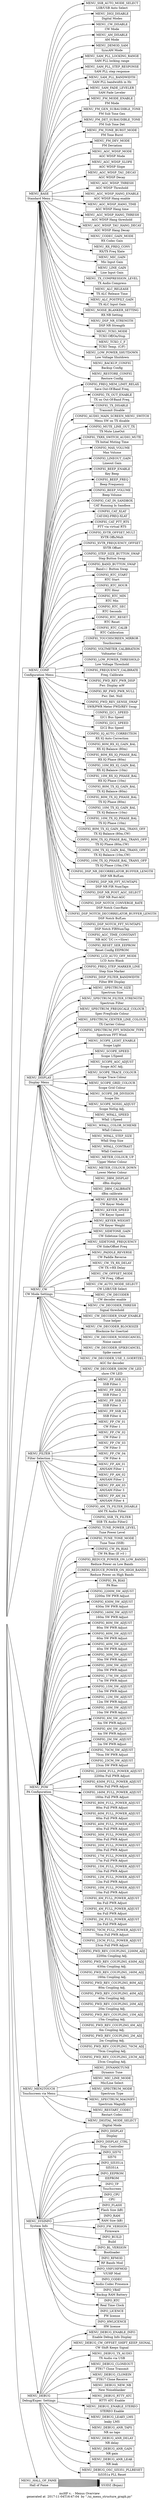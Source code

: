
#  
#  WARNING: generated data!  DO NOT EDIT MANUALLY ! ! !
#  
#  generated at  2017-11-04T16:47:04  by "./ui_menu_structure_graph.py"
#  
#  mcHF SDR TRX v.. - Menu Structure Diagram in DOT-language
#  
#  (see <http://www.graphviz.org/content/dot-language> )
#  

    digraph mcHF_menus {
       
        graph [ fontsize = 14,
                label = "\nmcHF v.. - Menus Overview\ngenerated at  2017-11-04T16:47:04  by \"./ui_menu_structure_graph.py\"",
              ];
       
        rankdir=LR
        nodesep=.05
       
        #  -  -  -  -

        "MENU_TOP" [
            shape = none
            image = "uhsdr-logo.png"
            label = ""
        ];


        "MENU_BASE" [
             label = "MENU_BASE | Standard Menu"
             shape = record
             ];
        
        "MENU_CONF" [
             label = "MENU_CONF | Configuration Menu"
             shape = record
             ];
        
        "MENU_DISPLAY" [
             label = "MENU_DISPLAY | Display Menu"
             shape = record
             ];
        
        "MENU_CW" [
             label = "MENU_CW | CW Mode Settings"
             shape = record
             ];
        
        "MENU_FILTER" [
             label = "MENU_FILTER | Filter Selection"
             shape = record
             ];
        
        "MENU_POW" [
             label = "MENU_POW | PA Configuration"
             shape = record
             ];
        
        "MENU_MEN2TOUCH" [
             label = "MENU_MEN2TOUCH | Touchscreen via Menu"
             shape = record
             ];
        
        "MENU_SYSINFO" [
             label = "MENU_SYSINFO | System Info"
             shape = record
             ];
        
        "MENU_DEBUG" [
             label = "MENU_DEBUG | Debug/Exper. Settings"
             shape = record
             ];
        
        "MENU_HALL_OF_FAME" [
             label = "MENU_HALL_OF_FAME | Hall of Fame"
             shape = record
             ];
        
        "MENU_SSB_AUTO_MODE_SELECT" [
             label = "MENU_SSB_AUTO_MODE_SELECT | LSB/USB Auto Select"
             shape = record
             ];
        
        "MENU_DIGI_DISABLE" [
             label = "MENU_DIGI_DISABLE | Digital Modes"
             shape = record
             ];
        
        "MENU_CW_DISABLE" [
             label = "MENU_CW_DISABLE | CW Mode"
             shape = record
             ];
        
        "MENU_AM_DISABLE" [
             label = "MENU_AM_DISABLE | AM Mode"
             shape = record
             ];
        
        "MENU_DEMOD_SAM" [
             label = "MENU_DEMOD_SAM | SyncAM Mode"
             shape = record
             ];
        
        "MENU_SAM_PLL_LOCKING_RANGE" [
             label = "MENU_SAM_PLL_LOCKING_RANGE | SAM PLL locking range"
             shape = record
             ];
        
        "MENU_SAM_PLL_STEP_RESPONSE" [
             label = "MENU_SAM_PLL_STEP_RESPONSE | SAM PLL step response"
             shape = record
             ];
        
        "MENU_SAM_PLL_BANDWIDTH" [
             label = "MENU_SAM_PLL_BANDWIDTH | SAM PLL bandwidth in Hz"
             shape = record
             ];
        
        "MENU_SAM_FADE_LEVELER" [
             label = "MENU_SAM_FADE_LEVELER | SAM Fade Leveler"
             shape = record
             ];
        
        "MENU_FM_MODE_ENABLE" [
             label = "MENU_FM_MODE_ENABLE | FM Mode"
             shape = record
             ];
        
        "MENU_FM_GEN_SUBAUDIBLE_TONE" [
             label = "MENU_FM_GEN_SUBAUDIBLE_TONE | FM Sub Tone Gen"
             shape = record
             ];
        
        "MENU_FM_DET_SUBAUDIBLE_TONE" [
             label = "MENU_FM_DET_SUBAUDIBLE_TONE | FM Sub Tone Det"
             shape = record
             ];
        
        "MENU_FM_TONE_BURST_MODE" [
             label = "MENU_FM_TONE_BURST_MODE | FM Tone Burst"
             shape = record
             ];
        
        "MENU_FM_DEV_MODE" [
             label = "MENU_FM_DEV_MODE | FM Deviation"
             shape = record
             ];
        
        "MENU_AGC_WDSP_MODE" [
             label = "MENU_AGC_WDSP_MODE | AGC WDSP Mode"
             shape = record
             ];
        
        "MENU_AGC_WDSP_SLOPE" [
             label = "MENU_AGC_WDSP_SLOPE | AGC WDSP Slope"
             shape = record
             ];
        
        "MENU_AGC_WDSP_TAU_DECAY" [
             label = "MENU_AGC_WDSP_TAU_DECAY | AGC WDSP Decay"
             shape = record
             ];
        
        "MENU_AGC_WDSP_THRESH" [
             label = "MENU_AGC_WDSP_THRESH | AGC WDSP Threshold"
             shape = record
             ];
        
        "MENU_AGC_WDSP_HANG_ENABLE" [
             label = "MENU_AGC_WDSP_HANG_ENABLE | AGC WDSP Hang enable"
             shape = record
             ];
        
        "MENU_AGC_WDSP_HANG_TIME" [
             label = "MENU_AGC_WDSP_HANG_TIME | AGC WDSP Hang time"
             shape = record
             ];
        
        "MENU_AGC_WDSP_HANG_THRESH" [
             label = "MENU_AGC_WDSP_HANG_THRESH | AGC WDSP Hang threshold"
             shape = record
             ];
        
        "MENU_AGC_WDSP_TAU_HANG_DECAY" [
             label = "MENU_AGC_WDSP_TAU_HANG_DECAY | AGC WDSP Hang Decay"
             shape = record
             ];
        
        "MENU_CODEC_GAIN_MODE" [
             label = "MENU_CODEC_GAIN_MODE | RX Codec Gain"
             shape = record
             ];
        
        "MENU_RX_FREQ_CONV" [
             label = "MENU_RX_FREQ_CONV | RX/TX Freq Xlate"
             shape = record
             ];
        
        "MENU_MIC_GAIN" [
             label = "MENU_MIC_GAIN | Mic Input Gain"
             shape = record
             ];
        
        "MENU_LINE_GAIN" [
             label = "MENU_LINE_GAIN | Line Input Gain"
             shape = record
             ];
        
        "MENU_TX_COMPRESSION_LEVEL" [
             label = "MENU_TX_COMPRESSION_LEVEL | TX Audio Compress"
             shape = record
             ];
        
        "MENU_ALC_RELEASE" [
             label = "MENU_ALC_RELEASE | TX ALC Release Time"
             shape = record
             ];
        
        "MENU_ALC_POSTFILT_GAIN" [
             label = "MENU_ALC_POSTFILT_GAIN | TX ALC Input Gain"
             shape = record
             ];
        
        "MENU_NOISE_BLANKER_SETTING" [
             label = "MENU_NOISE_BLANKER_SETTING | RX NB Setting"
             shape = record
             ];
        
        "MENU_DSP_NR_STRENGTH" [
             label = "MENU_DSP_NR_STRENGTH | DSP NR Strength"
             shape = record
             ];
        
        "MENU_TCXO_MODE" [
             label = "MENU_TCXO_MODE | TCXO Off/On/Stop"
             shape = record
             ];
        
        "MENU_TCXO_C_F" [
             label = "MENU_TCXO_C_F | TCXO Temp. (C/F)"
             shape = record
             ];
        
        "MENU_LOW_POWER_SHUTDOWN" [
             label = "MENU_LOW_POWER_SHUTDOWN | Low Voltage Shutdown"
             shape = record
             ];
        
        "MENU_BACKUP_CONFIG" [
             label = "MENU_BACKUP_CONFIG | Backup Config"
             shape = record
             ];
        
        "MENU_RESTORE_CONFIG" [
             label = "MENU_RESTORE_CONFIG | Restore Config"
             shape = record
             ];
        
        "CONFIG_FREQ_MEM_LIMIT_RELAX" [
             label = "CONFIG_FREQ_MEM_LIMIT_RELAX | Save Out-Of-Band Freq."
             shape = record
             ];
        
        "CONFIG_TX_OUT_ENABLE" [
             label = "CONFIG_TX_OUT_ENABLE | TX on Out-Of-Band Freq."
             shape = record
             ];
        
        "CONFIG_TX_DISABLE" [
             label = "CONFIG_TX_DISABLE | Transmit Disable"
             shape = record
             ];
        
        "CONFIG_AUDIO_MAIN_SCREEN_MENU_SWITCH" [
             label = "CONFIG_AUDIO_MAIN_SCREEN_MENU_SWITCH | Menu SW on TX disable"
             shape = record
             ];
        
        "CONFIG_MUTE_LINE_OUT_TX" [
             label = "CONFIG_MUTE_LINE_OUT_TX | TX Mute LineOut"
             shape = record
             ];
        
        "CONFIG_TXRX_SWITCH_AUDIO_MUTE" [
             label = "CONFIG_TXRX_SWITCH_AUDIO_MUTE | TX Initial Muting Time"
             shape = record
             ];
        
        "CONFIG_MAX_VOLUME" [
             label = "CONFIG_MAX_VOLUME | Max Volume"
             shape = record
             ];
        
        "CONFIG_LINEOUT_GAIN" [
             label = "CONFIG_LINEOUT_GAIN | Lineout Gain"
             shape = record
             ];
        
        "CONFIG_BEEP_ENABLE" [
             label = "CONFIG_BEEP_ENABLE | Key Beep"
             shape = record
             ];
        
        "CONFIG_BEEP_FREQ" [
             label = "CONFIG_BEEP_FREQ | Beep Frequency"
             shape = record
             ];
        
        "CONFIG_BEEP_VOLUME" [
             label = "CONFIG_BEEP_VOLUME | Beep Volume"
             shape = record
             ];
        
        "CONFIG_CAT_IN_SANDBOX" [
             label = "CONFIG_CAT_IN_SANDBOX | CAT Running In Sandbox"
             shape = record
             ];
        
        "CONFIG_CAT_XLAT" [
             label = "CONFIG_CAT_XLAT | CAT-DIQ-FREQ-XLAT"
             shape = record
             ];
        
        "CONFIG_CAT_PTT_RTS" [
             label = "CONFIG_CAT_PTT_RTS | PTT via virtual RTS"
             shape = record
             ];
        
        "CONFIG_XVTR_OFFSET_MULT" [
             label = "CONFIG_XVTR_OFFSET_MULT | XVTR Offs/Mult"
             shape = record
             ];
        
        "CONFIG_XVTR_FREQUENCY_OFFSET" [
             label = "CONFIG_XVTR_FREQUENCY_OFFSET | XVTR Offset"
             shape = record
             ];
        
        "CONFIG_STEP_SIZE_BUTTON_SWAP" [
             label = "CONFIG_STEP_SIZE_BUTTON_SWAP | Step Button Swap"
             shape = record
             ];
        
        "CONFIG_BAND_BUTTON_SWAP" [
             label = "CONFIG_BAND_BUTTON_SWAP | Band+/- Button Swap"
             shape = record
             ];
        
        "CONFIG_RTC_START" [
             label = "CONFIG_RTC_START | RTC Start"
             shape = record
             ];
        
        "CONFIG_RTC_HOUR" [
             label = "CONFIG_RTC_HOUR | RTC Hour"
             shape = record
             ];
        
        "CONFIG_RTC_MIN" [
             label = "CONFIG_RTC_MIN | RTC Min"
             shape = record
             ];
        
        "CONFIG_RTC_SEC" [
             label = "CONFIG_RTC_SEC | RTC Seconds"
             shape = record
             ];
        
        "CONFIG_RTC_RESET" [
             label = "CONFIG_RTC_RESET | RTC Reset"
             shape = record
             ];
        
        "CONFIG_RTC_CALIB" [
             label = "CONFIG_RTC_CALIB | RTC Calibration"
             shape = record
             ];
        
        "CONFIG_TOUCHSCREEN_MIRROR" [
             label = "CONFIG_TOUCHSCREEN_MIRROR | Touchscreen"
             shape = record
             ];
        
        "CONFIG_VOLTMETER_CALIBRATION" [
             label = "CONFIG_VOLTMETER_CALIBRATION | Voltmeter Cal."
             shape = record
             ];
        
        "CONFIG_LOW_POWER_THRESHOLD" [
             label = "CONFIG_LOW_POWER_THRESHOLD | Low Voltage Threshold"
             shape = record
             ];
        
        "CONFIG_FREQUENCY_CALIBRATE" [
             label = "CONFIG_FREQUENCY_CALIBRATE | Freq. Calibrate"
             shape = record
             ];
        
        "CONFIG_FWD_REV_PWR_DISP" [
             label = "CONFIG_FWD_REV_PWR_DISP | Pwr. Display mW"
             shape = record
             ];
        
        "CONFIG_RF_FWD_PWR_NULL" [
             label = "CONFIG_RF_FWD_PWR_NULL | Pwr. Det. Null"
             shape = record
             ];
        
        "CONFIG_FWD_REV_SENSE_SWAP" [
             label = "CONFIG_FWD_REV_SENSE_SWAP | SWR/PWR Meter FWD/REV Swap"
             shape = record
             ];
        
        "CONFIG_I2C1_SPEED" [
             label = "CONFIG_I2C1_SPEED | I2C1 Bus Speed"
             shape = record
             ];
        
        "CONFIG_I2C2_SPEED" [
             label = "CONFIG_I2C2_SPEED | I2C2 Bus Speed"
             shape = record
             ];
        
        "CONFIG_IQ_AUTO_CORRECTION" [
             label = "CONFIG_IQ_AUTO_CORRECTION | RX IQ Auto Correction"
             shape = record
             ];
        
        "CONFIG_80M_RX_IQ_GAIN_BAL" [
             label = "CONFIG_80M_RX_IQ_GAIN_BAL | RX IQ Balance (80m)"
             shape = record
             ];
        
        "CONFIG_80M_RX_IQ_PHASE_BAL" [
             label = "CONFIG_80M_RX_IQ_PHASE_BAL | RX IQ Phase   (80m)"
             shape = record
             ];
        
        "CONFIG_10M_RX_IQ_GAIN_BAL" [
             label = "CONFIG_10M_RX_IQ_GAIN_BAL | RX IQ Balance (10m)"
             shape = record
             ];
        
        "CONFIG_10M_RX_IQ_PHASE_BAL" [
             label = "CONFIG_10M_RX_IQ_PHASE_BAL | RX IQ Phase   (10m)"
             shape = record
             ];
        
        "CONFIG_80M_TX_IQ_GAIN_BAL" [
             label = "CONFIG_80M_TX_IQ_GAIN_BAL | TX IQ Balance (80m)"
             shape = record
             ];
        
        "CONFIG_80M_TX_IQ_PHASE_BAL" [
             label = "CONFIG_80M_TX_IQ_PHASE_BAL | TX IQ Phase   (80m)"
             shape = record
             ];
        
        "CONFIG_10M_TX_IQ_GAIN_BAL" [
             label = "CONFIG_10M_TX_IQ_GAIN_BAL | TX IQ Balance (10m)"
             shape = record
             ];
        
        "CONFIG_10M_TX_IQ_PHASE_BAL" [
             label = "CONFIG_10M_TX_IQ_PHASE_BAL | TX IQ Phase   (10m)"
             shape = record
             ];
        
        "CONFIG_80M_TX_IQ_GAIN_BAL_TRANS_OFF" [
             label = "CONFIG_80M_TX_IQ_GAIN_BAL_TRANS_OFF | TX IQ Balance (80m,CW)"
             shape = record
             ];
        
        "CONFIG_80M_TX_IQ_PHASE_BAL_TRANS_OFF" [
             label = "CONFIG_80M_TX_IQ_PHASE_BAL_TRANS_OFF | TX IQ Phase   (80m,CW)"
             shape = record
             ];
        
        "CONFIG_10M_TX_IQ_GAIN_BAL_TRANS_OFF" [
             label = "CONFIG_10M_TX_IQ_GAIN_BAL_TRANS_OFF | TX IQ Balance (10m,CW)"
             shape = record
             ];
        
        "CONFIG_10M_TX_IQ_PHASE_BAL_TRANS_OFF" [
             label = "CONFIG_10M_TX_IQ_PHASE_BAL_TRANS_OFF | TX IQ Phase   (10m,CW)"
             shape = record
             ];
        
        "CONFIG_DSP_NR_DECORRELATOR_BUFFER_LENGTH" [
             label = "CONFIG_DSP_NR_DECORRELATOR_BUFFER_LENGTH | DSP NR BufLen"
             shape = record
             ];
        
        "CONFIG_DSP_NR_FFT_NUMTAPS" [
             label = "CONFIG_DSP_NR_FFT_NUMTAPS | DSP NR FIR NumTaps"
             shape = record
             ];
        
        "CONFIG_DSP_NR_POST_AGC_SELECT" [
             label = "CONFIG_DSP_NR_POST_AGC_SELECT | DSP NR Post-AGC"
             shape = record
             ];
        
        "CONFIG_DSP_NOTCH_CONVERGE_RATE" [
             label = "CONFIG_DSP_NOTCH_CONVERGE_RATE | DSP Notch ConvRate"
             shape = record
             ];
        
        "CONFIG_DSP_NOTCH_DECORRELATOR_BUFFER_LENGTH" [
             label = "CONFIG_DSP_NOTCH_DECORRELATOR_BUFFER_LENGTH | DSP Notch BufLen"
             shape = record
             ];
        
        "CONFIG_DSP_NOTCH_FFT_NUMTAPS" [
             label = "CONFIG_DSP_NOTCH_FFT_NUMTAPS | DSP Notch FIRNumTap"
             shape = record
             ];
        
        "CONFIG_AGC_TIME_CONSTANT" [
             label = "CONFIG_AGC_TIME_CONSTANT | NB AGC T/C (\<=Slow)"
             shape = record
             ];
        
        "CONFIG_RESET_SER_EEPROM" [
             label = "CONFIG_RESET_SER_EEPROM | Reset Config EEPROM"
             shape = record
             ];
        
        "CONFIG_LCD_AUTO_OFF_MODE" [
             label = "CONFIG_LCD_AUTO_OFF_MODE | LCD Auto Blank"
             shape = record
             ];
        
        "CONFIG_FREQ_STEP_MARKER_LINE" [
             label = "CONFIG_FREQ_STEP_MARKER_LINE | Step Size Marker"
             shape = record
             ];
        
        "CONFIG_DISP_FILTER_BANDWIDTH" [
             label = "CONFIG_DISP_FILTER_BANDWIDTH | Filter BW Display"
             shape = record
             ];
        
        "MENU_SPECTRUM_SIZE" [
             label = "MENU_SPECTRUM_SIZE | Spectrum Size"
             shape = record
             ];
        
        "MENU_SPECTRUM_FILTER_STRENGTH" [
             label = "MENU_SPECTRUM_FILTER_STRENGTH | Spectrum Filter"
             shape = record
             ];
        
        "MENU_SPECTRUM_FREQSCALE_COLOUR" [
             label = "MENU_SPECTRUM_FREQSCALE_COLOUR | Spec FreqScale Colour"
             shape = record
             ];
        
        "MENU_SPECTRUM_CENTER_LINE_COLOUR" [
             label = "MENU_SPECTRUM_CENTER_LINE_COLOUR | TX Carrier Colour"
             shape = record
             ];
        
        "CONFIG_SPECTRUM_FFT_WINDOW_TYPE" [
             label = "CONFIG_SPECTRUM_FFT_WINDOW_TYPE | Spectrum FFT Wind."
             shape = record
             ];
        
        "MENU_SCOPE_LIGHT_ENABLE" [
             label = "MENU_SCOPE_LIGHT_ENABLE | Scope Light"
             shape = record
             ];
        
        "MENU_SCOPE_SPEED" [
             label = "MENU_SCOPE_SPEED | Scope 1/Speed"
             shape = record
             ];
        
        "MENU_SCOPE_AGC_ADJUST" [
             label = "MENU_SCOPE_AGC_ADJUST | Scope AGC Adj."
             shape = record
             ];
        
        "MENU_SCOPE_TRACE_COLOUR" [
             label = "MENU_SCOPE_TRACE_COLOUR | Scope Trace Colour"
             shape = record
             ];
        
        "MENU_SCOPE_GRID_COLOUR" [
             label = "MENU_SCOPE_GRID_COLOUR | Scope Grid Colour"
             shape = record
             ];
        
        "MENU_SCOPE_DB_DIVISION" [
             label = "MENU_SCOPE_DB_DIVISION | Scope Div."
             shape = record
             ];
        
        "MENU_SCOPE_NOSIG_ADJUST" [
             label = "MENU_SCOPE_NOSIG_ADJUST | Scope NoSig Adj."
             shape = record
             ];
        
        "MENU_WFALL_SPEED" [
             label = "MENU_WFALL_SPEED | Wfall 1/Speed"
             shape = record
             ];
        
        "MENU_WFALL_COLOR_SCHEME" [
             label = "MENU_WFALL_COLOR_SCHEME | Wfall Colours"
             shape = record
             ];
        
        "MENU_WFALL_STEP_SIZE" [
             label = "MENU_WFALL_STEP_SIZE | Wfall Step Size"
             shape = record
             ];
        
        "MENU_WFALL_CONTRAST" [
             label = "MENU_WFALL_CONTRAST | Wfall Contrast"
             shape = record
             ];
        
        "MENU_METER_COLOUR_UP" [
             label = "MENU_METER_COLOUR_UP | Upper Meter Colour"
             shape = record
             ];
        
        "MENU_METER_COLOUR_DOWN" [
             label = "MENU_METER_COLOUR_DOWN | Lower Meter Colour"
             shape = record
             ];
        
        "MENU_DBM_DISPLAY" [
             label = "MENU_DBM_DISPLAY | dBm display"
             shape = record
             ];
        
        "MENU_DBM_CALIBRATE" [
             label = "MENU_DBM_CALIBRATE | dBm calibrate"
             shape = record
             ];
        
        "MENU_KEYER_MODE" [
             label = "MENU_KEYER_MODE | CW Keyer Mode"
             shape = record
             ];
        
        "MENU_KEYER_SPEED" [
             label = "MENU_KEYER_SPEED | CW Keyer Speed"
             shape = record
             ];
        
        "MENU_KEYER_WEIGHT" [
             label = "MENU_KEYER_WEIGHT | CW Keyer Weight"
             shape = record
             ];
        
        "MENU_SIDETONE_GAIN" [
             label = "MENU_SIDETONE_GAIN | CW Sidetone Gain"
             shape = record
             ];
        
        "MENU_SIDETONE_FREQUENCY" [
             label = "MENU_SIDETONE_FREQUENCY | CW Side/Offset Freq"
             shape = record
             ];
        
        "MENU_PADDLE_REVERSE" [
             label = "MENU_PADDLE_REVERSE | CW Paddle Reverse"
             shape = record
             ];
        
        "MENU_CW_TX_RX_DELAY" [
             label = "MENU_CW_TX_RX_DELAY | CW TX-\>RX Delay"
             shape = record
             ];
        
        "MENU_CW_OFFSET_MODE" [
             label = "MENU_CW_OFFSET_MODE | CW Freq. Offset"
             shape = record
             ];
        
        "MENU_CW_AUTO_MODE_SELECT" [
             label = "MENU_CW_AUTO_MODE_SELECT | CW LSB/USB Select"
             shape = record
             ];
        
        "MENU_CW_DECODER" [
             label = "MENU_CW_DECODER | CW decoder enable"
             shape = record
             ];
        
        "MENU_CW_DECODER_THRESH" [
             label = "MENU_CW_DECODER_THRESH | Signal threshold"
             shape = record
             ];
        
        "MENU_CW_DECODER_SNAP_ENABLE" [
             label = "MENU_CW_DECODER_SNAP_ENABLE | Tune helper"
             shape = record
             ];
        
        "MENU_CW_DECODER_BLOCKSIZE" [
             label = "MENU_CW_DECODER_BLOCKSIZE | Blocksize for Goertzel"
             shape = record
             ];
        
        "MENU_CW_DECODER_NOISECANCEL" [
             label = "MENU_CW_DECODER_NOISECANCEL | Noise cancel"
             shape = record
             ];
        
        "MENU_CW_DECODER_SPIKECANCEL" [
             label = "MENU_CW_DECODER_SPIKECANCEL | Spike cancel"
             shape = record
             ];
        
        "MENU_CW_DECODER_USE_3_GOERTZEL" [
             label = "MENU_CW_DECODER_USE_3_GOERTZEL | AGC for decoder"
             shape = record
             ];
        
        "MENU_CW_DECODER_SHOW_CW_LED" [
             label = "MENU_CW_DECODER_SHOW_CW_LED | show CW LED"
             shape = record
             ];
        
        "MENU_FP_SSB_01" [
             label = "MENU_FP_SSB_01 | SSB Filter 1"
             shape = record
             ];
        
        "MENU_FP_SSB_02" [
             label = "MENU_FP_SSB_02 | SSB Filter 2"
             shape = record
             ];
        
        "MENU_FP_SSB_03" [
             label = "MENU_FP_SSB_03 | SSB Filter 3"
             shape = record
             ];
        
        "MENU_FP_SSB_04" [
             label = "MENU_FP_SSB_04 | SSB Filter 4"
             shape = record
             ];
        
        "MENU_FP_CW_01" [
             label = "MENU_FP_CW_01 | CW Filter 1"
             shape = record
             ];
        
        "MENU_FP_CW_02" [
             label = "MENU_FP_CW_02 | CW Filter 2"
             shape = record
             ];
        
        "MENU_FP_CW_03" [
             label = "MENU_FP_CW_03 | CW Filter 3"
             shape = record
             ];
        
        "MENU_FP_CW_04" [
             label = "MENU_FP_CW_04 | CW Filter 4"
             shape = record
             ];
        
        "MENU_FP_AM_01" [
             label = "MENU_FP_AM_01 | AM/SAM Filter 1"
             shape = record
             ];
        
        "MENU_FP_AM_02" [
             label = "MENU_FP_AM_02 | AM/SAM Filter 2"
             shape = record
             ];
        
        "MENU_FP_AM_03" [
             label = "MENU_FP_AM_03 | AM/SAM Filter 3"
             shape = record
             ];
        
        "MENU_FP_AM_04" [
             label = "MENU_FP_AM_04 | AM/SAM Filter 4"
             shape = record
             ];
        
        "CONFIG_AM_TX_FILTER_DISABLE" [
             label = "CONFIG_AM_TX_FILTER_DISABLE | AM  TX Audio Filter"
             shape = record
             ];
        
        "CONFIG_SSB_TX_FILTER" [
             label = "CONFIG_SSB_TX_FILTER | SSB TX Audio Filter2"
             shape = record
             ];
        
        "CONFIG_TUNE_POWER_LEVEL" [
             label = "CONFIG_TUNE_POWER_LEVEL | Tune Power Level"
             shape = record
             ];
        
        "CONFIG_TUNE_TONE_MODE" [
             label = "CONFIG_TUNE_TONE_MODE | Tune Tone (SSB)"
             shape = record
             ];
        
        "CONFIG_CW_PA_BIAS" [
             label = "CONFIG_CW_PA_BIAS | CW PA Bias (If \>0 )"
             shape = record
             ];
        
        "CONFIG_REDUCE_POWER_ON_LOW_BANDS" [
             label = "CONFIG_REDUCE_POWER_ON_LOW_BANDS | Reduce Power on Low Bands"
             shape = record
             ];
        
        "CONFIG_REDUCE_POWER_ON_HIGH_BANDS" [
             label = "CONFIG_REDUCE_POWER_ON_HIGH_BANDS | Reduce Power on High Bands"
             shape = record
             ];
        
        "CONFIG_PA_BIAS" [
             label = "CONFIG_PA_BIAS | PA Bias"
             shape = record
             ];
        
        "CONFIG_2200M_5W_ADJUST" [
             label = "CONFIG_2200M_5W_ADJUST | 2200m 5W PWR Adjust"
             shape = record
             ];
        
        "CONFIG_630M_5W_ADJUST" [
             label = "CONFIG_630M_5W_ADJUST | 630m  5W PWR Adjust"
             shape = record
             ];
        
        "CONFIG_160M_5W_ADJUST" [
             label = "CONFIG_160M_5W_ADJUST | 160m  5W PWR Adjust"
             shape = record
             ];
        
        "CONFIG_80M_5W_ADJUST" [
             label = "CONFIG_80M_5W_ADJUST | 80m   5W PWR Adjust"
             shape = record
             ];
        
        "CONFIG_60M_5W_ADJUST" [
             label = "CONFIG_60M_5W_ADJUST | 60m   5W PWR Adjust"
             shape = record
             ];
        
        "CONFIG_40M_5W_ADJUST" [
             label = "CONFIG_40M_5W_ADJUST | 40m   5W PWR Adjust"
             shape = record
             ];
        
        "CONFIG_30M_5W_ADJUST" [
             label = "CONFIG_30M_5W_ADJUST | 30m   5W PWR Adjust"
             shape = record
             ];
        
        "CONFIG_20M_5W_ADJUST" [
             label = "CONFIG_20M_5W_ADJUST | 20m   5W PWR Adjust"
             shape = record
             ];
        
        "CONFIG_17M_5W_ADJUST" [
             label = "CONFIG_17M_5W_ADJUST | 17m   5W PWR Adjust"
             shape = record
             ];
        
        "CONFIG_15M_5W_ADJUST" [
             label = "CONFIG_15M_5W_ADJUST | 15m   5W PWR Adjust"
             shape = record
             ];
        
        "CONFIG_12M_5W_ADJUST" [
             label = "CONFIG_12M_5W_ADJUST | 12m   5W PWR Adjust"
             shape = record
             ];
        
        "CONFIG_10M_5W_ADJUST" [
             label = "CONFIG_10M_5W_ADJUST | 10m   5W PWR Adjust"
             shape = record
             ];
        
        "CONFIG_6M_5W_ADJUST" [
             label = "CONFIG_6M_5W_ADJUST | 6m    5W PWR Adjust"
             shape = record
             ];
        
        "CONFIG_4M_5W_ADJUST" [
             label = "CONFIG_4M_5W_ADJUST | 4m    5W PWR Adjust"
             shape = record
             ];
        
        "CONFIG_2M_5W_ADJUST" [
             label = "CONFIG_2M_5W_ADJUST | 2m    5W PWR Adjust"
             shape = record
             ];
        
        "CONFIG_70CM_5W_ADJUST" [
             label = "CONFIG_70CM_5W_ADJUST | 70cm  5W PWR Adjust"
             shape = record
             ];
        
        "CONFIG_23CM_5W_ADJUST" [
             label = "CONFIG_23CM_5W_ADJUST | 23cm  5W PWR Adjust"
             shape = record
             ];
        
        "CONFIG_2200M_FULL_POWER_ADJUST" [
             label = "CONFIG_2200M_FULL_POWER_ADJUST | 2200m Full PWR Adjust"
             shape = record
             ];
        
        "CONFIG_630M_FULL_POWER_ADJUST" [
             label = "CONFIG_630M_FULL_POWER_ADJUST | 630m  Full PWR Adjust"
             shape = record
             ];
        
        "CONFIG_160M_FULL_POWER_ADJUST" [
             label = "CONFIG_160M_FULL_POWER_ADJUST | 160m  Full PWR Adjust"
             shape = record
             ];
        
        "CONFIG_80M_FULL_POWER_ADJUST" [
             label = "CONFIG_80M_FULL_POWER_ADJUST | 80m   Full PWR Adjust"
             shape = record
             ];
        
        "CONFIG_60M_FULL_POWER_ADJUST" [
             label = "CONFIG_60M_FULL_POWER_ADJUST | 60m   Full PWR Adjust"
             shape = record
             ];
        
        "CONFIG_40M_FULL_POWER_ADJUST" [
             label = "CONFIG_40M_FULL_POWER_ADJUST | 40m   Full PWR Adjust"
             shape = record
             ];
        
        "CONFIG_30M_FULL_POWER_ADJUST" [
             label = "CONFIG_30M_FULL_POWER_ADJUST | 30m   Full PWR Adjust"
             shape = record
             ];
        
        "CONFIG_20M_FULL_POWER_ADJUST" [
             label = "CONFIG_20M_FULL_POWER_ADJUST | 20m   Full PWR Adjust"
             shape = record
             ];
        
        "CONFIG_17M_FULL_POWER_ADJUST" [
             label = "CONFIG_17M_FULL_POWER_ADJUST | 17m   Full PWR Adjust"
             shape = record
             ];
        
        "CONFIG_15M_FULL_POWER_ADJUST" [
             label = "CONFIG_15M_FULL_POWER_ADJUST | 15m   Full PWR Adjust"
             shape = record
             ];
        
        "CONFIG_12M_FULL_POWER_ADJUST" [
             label = "CONFIG_12M_FULL_POWER_ADJUST | 12m   Full PWR Adjust"
             shape = record
             ];
        
        "CONFIG_10M_FULL_POWER_ADJUST" [
             label = "CONFIG_10M_FULL_POWER_ADJUST | 10m   Full PWR Adjust"
             shape = record
             ];
        
        "CONFIG_6M_FULL_POWER_ADJUST" [
             label = "CONFIG_6M_FULL_POWER_ADJUST | 6m    Full PWR Adjust"
             shape = record
             ];
        
        "CONFIG_4M_FULL_POWER_ADJUST" [
             label = "CONFIG_4M_FULL_POWER_ADJUST | 4m    Full PWR Adjust"
             shape = record
             ];
        
        "CONFIG_2M_FULL_POWER_ADJUST" [
             label = "CONFIG_2M_FULL_POWER_ADJUST | 2m    Full PWR Adjust"
             shape = record
             ];
        
        "CONFIG_70CM_FULL_POWER_ADJUST" [
             label = "CONFIG_70CM_FULL_POWER_ADJUST | 70cm  Full PWR Adjust"
             shape = record
             ];
        
        "CONFIG_23CM_FULL_POWER_ADJUST" [
             label = "CONFIG_23CM_FULL_POWER_ADJUST | 23cm  Full PWR Adjust"
             shape = record
             ];
        
        "CONFIG_FWD_REV_COUPLING_2200M_ADJ" [
             label = "CONFIG_FWD_REV_COUPLING_2200M_ADJ | 2200m Coupling Adj."
             shape = record
             ];
        
        "CONFIG_FWD_REV_COUPLING_630M_ADJ" [
             label = "CONFIG_FWD_REV_COUPLING_630M_ADJ | 630m Coupling Adj."
             shape = record
             ];
        
        "CONFIG_FWD_REV_COUPLING_160M_ADJ" [
             label = "CONFIG_FWD_REV_COUPLING_160M_ADJ | 160m Coupling Adj."
             shape = record
             ];
        
        "CONFIG_FWD_REV_COUPLING_80M_ADJ" [
             label = "CONFIG_FWD_REV_COUPLING_80M_ADJ | 80m  Coupling Adj."
             shape = record
             ];
        
        "CONFIG_FWD_REV_COUPLING_40M_ADJ" [
             label = "CONFIG_FWD_REV_COUPLING_40M_ADJ | 40m  Coupling Adj."
             shape = record
             ];
        
        "CONFIG_FWD_REV_COUPLING_20M_ADJ" [
             label = "CONFIG_FWD_REV_COUPLING_20M_ADJ | 20m  Coupling Adj."
             shape = record
             ];
        
        "CONFIG_FWD_REV_COUPLING_15M_ADJ" [
             label = "CONFIG_FWD_REV_COUPLING_15M_ADJ | 15m  Coupling Adj."
             shape = record
             ];
        
        "CONFIG_FWD_REV_COUPLING_6M_ADJ" [
             label = "CONFIG_FWD_REV_COUPLING_6M_ADJ | 6m   Coupling Adj."
             shape = record
             ];
        
        "CONFIG_FWD_REV_COUPLING_2M_ADJ" [
             label = "CONFIG_FWD_REV_COUPLING_2M_ADJ | 2m   Coupling Adj."
             shape = record
             ];
        
        "CONFIG_FWD_REV_COUPLING_70CM_ADJ" [
             label = "CONFIG_FWD_REV_COUPLING_70CM_ADJ | 70cm Coupling Adj."
             shape = record
             ];
        
        "CONFIG_FWD_REV_COUPLING_23CM_ADJ" [
             label = "CONFIG_FWD_REV_COUPLING_23CM_ADJ | 23cm Coupling Adj."
             shape = record
             ];
        
        "MENU_DYNAMICTUNE" [
             label = "MENU_DYNAMICTUNE | Dynamic Tune"
             shape = record
             ];
        
        "MENU_MIC_LINE_MODE" [
             label = "MENU_MIC_LINE_MODE | Mic/Line Select"
             shape = record
             ];
        
        "MENU_SPECTRUM_MODE" [
             label = "MENU_SPECTRUM_MODE | Spectrum Type"
             shape = record
             ];
        
        "MENU_SPECTRUM_MAGNIFY" [
             label = "MENU_SPECTRUM_MAGNIFY | Spectrum Magnify"
             shape = record
             ];
        
        "MENU_RESTART_CODEC" [
             label = "MENU_RESTART_CODEC | Restart Codec"
             shape = record
             ];
        
        "MENU_DIGITAL_MODE_SELECT" [
             label = "MENU_DIGITAL_MODE_SELECT | Digital Mode"
             shape = record
             ];
        
        "INFO_DISPLAY" [
             label = "INFO_DISPLAY | Display"
             shape = record
             ];
        
        "INFO_DISPLAY_CTRL" [
             label = "INFO_DISPLAY_CTRL | Disp. Controller"
             shape = record
             ];
        
        "INFO_SI570" [
             label = "INFO_SI570 | SI570"
             shape = record
             ];
        
        "INFO_SI5351A" [
             label = "INFO_SI5351A | SI5351A"
             shape = record
             ];
        
        "INFO_EEPROM" [
             label = "INFO_EEPROM | EEPROM"
             shape = record
             ];
        
        "INFO_TP" [
             label = "INFO_TP | Touchscreen"
             shape = record
             ];
        
        "INFO_CPU" [
             label = "INFO_CPU | CPU"
             shape = record
             ];
        
        "INFO_FLASH" [
             label = "INFO_FLASH | Flash Size (kB)"
             shape = record
             ];
        
        "INFO_RAM" [
             label = "INFO_RAM | RAM Size (kB)"
             shape = record
             ];
        
        "INFO_FW_VERSION" [
             label = "INFO_FW_VERSION | Firmware"
             shape = record
             ];
        
        "INFO_BUILD" [
             label = "INFO_BUILD | Build"
             shape = record
             ];
        
        "INFO_BL_VERSION" [
             label = "INFO_BL_VERSION | Bootloader"
             shape = record
             ];
        
        "INFO_RFMOD" [
             label = "INFO_RFMOD | RF Bands Mod"
             shape = record
             ];
        
        "INFO_VHFUHFMOD" [
             label = "INFO_VHFUHFMOD | V/UHF Mod"
             shape = record
             ];
        
        "INFO_CODEC" [
             label = "INFO_CODEC | Audio Codec Presence"
             shape = record
             ];
        
        "INFO_VBAT" [
             label = "INFO_VBAT | Backup RAM Battery"
             shape = record
             ];
        
        "INFO_RTC" [
             label = "INFO_RTC | Real Time Clock"
             shape = record
             ];
        
        "INFO_LICENCE" [
             label = "INFO_LICENCE | FW license"
             shape = record
             ];
        
        "INFO_HWLICENCE" [
             label = "INFO_HWLICENCE | HW license"
             shape = record
             ];
        
        "MENU_DEBUG_ENABLE_INFO" [
             label = "MENU_DEBUG_ENABLE_INFO | Enable Debug Info Display"
             shape = record
             ];
        
        "MENU_DEBUG_CW_OFFSET_SHIFT_KEEP_SIGNAL" [
             label = "MENU_DEBUG_CW_OFFSET_SHIFT_KEEP_SIGNAL | CW Shift Keeps Signal"
             shape = record
             ];
        
        "MENU_DEBUG_TX_AUDIO" [
             label = "MENU_DEBUG_TX_AUDIO | TX Audio via USB"
             shape = record
             ];
        
        "MENU_DEBUG_CLONEOUT" [
             label = "MENU_DEBUG_CLONEOUT | FT817 Clone Transmit"
             shape = record
             ];
        
        "MENU_DEBUG_CLONEIN" [
             label = "MENU_DEBUG_CLONEIN | FT817 Clone Receive"
             shape = record
             ];
        
        "MENU_DEBUG_NEW_NB" [
             label = "MENU_DEBUG_NEW_NB | New Noiseblanker"
             shape = record
             ];
        
        "MENU_DEBUG_RTTY_ATC" [
             label = "MENU_DEBUG_RTTY_ATC | RTTY ATC Enable"
             shape = record
             ];
        
        "MENU_DEBUG_ENABLE_STEREO" [
             label = "MENU_DEBUG_ENABLE_STEREO | STEREO Enable"
             shape = record
             ];
        
        "MENU_DEBUG_LEAKY_LMS" [
             label = "MENU_DEBUG_LEAKY_LMS | leaky LMS"
             shape = record
             ];
        
        "MENU_DEBUG_ANR_TAPS" [
             label = "MENU_DEBUG_ANR_TAPS | NR no taps"
             shape = record
             ];
        
        "MENU_DEBUG_ANR_DELAY" [
             label = "MENU_DEBUG_ANR_DELAY | NR delay"
             shape = record
             ];
        
        "MENU_DEBUG_ANR_GAIN" [
             label = "MENU_DEBUG_ANR_GAIN | NR gain"
             shape = record
             ];
        
        "MENU_DEBUG_ANR_LEAK" [
             label = "MENU_DEBUG_ANR_LEAK | NR leak"
             shape = record
             ];
        
        "MENU_DEBUG_OSC_SI5351_PLLRESET" [
             label = "MENU_DEBUG_OSC_SI5351_PLLRESET | Si5351a PLL Reset"
             shape = record
             ];
        
        "0" [
             label = "0 | M0NKA  (Chris) founder of mcHF"
             shape = record
             ];
        
        "0" [
             label = "0 | KA7OEI (Clint) 1st great work"
             shape = record
             ];
        
        "0" [
             label = "0 | DF8OE  (Andreas)"
             shape = record
             ];
        
        "0" [
             label = "0 | DL4SAI (Harald)"
             shape = record
             ];
        
        "0" [
             label = "0 | DB4PLE (Danilo)"
             shape = record
             ];
        
        "0" [
             label = "0 | DD4WH  (Frank)"
             shape = record
             ];
        
        "0" [
             label = "0 | DL2FW  (Michael)"
             shape = record
             ];
        
        "0" [
             label = "0 | HB9OCQ (Stephan)"
             shape = record
             ];
        
        "0" [
             label = "0 |        (Asbjorn)"
             shape = record
             ];
        
        "0" [
             label = "0 | YL3AKE (Eriks)"
             shape = record
             ];
        
        "0" [
             label = "0 | PA7N   (Erwin)"
             shape = record
             ];
        
        "0" [
             label = "0 | UA9OLB (Dmitri)"
             shape = record
             ];
        
        "0" [
             label = "0 | S53DZ  (Bojan)"
             shape = record
             ];
        
        #  -  -  -  -

        subgraph "MENU_CONF" {
            label = "MENU_CONF beef.0f.dead.e5e1"

    
            MENU_CONF -> CONFIG_FREQ_MEM_LIMIT_RELAX
            
            MENU_CONF -> CONFIG_TX_OUT_ENABLE
            
            MENU_CONF -> CONFIG_TX_DISABLE
            
            MENU_CONF -> CONFIG_AUDIO_MAIN_SCREEN_MENU_SWITCH
            
            MENU_CONF -> CONFIG_MUTE_LINE_OUT_TX
            
            MENU_CONF -> CONFIG_TXRX_SWITCH_AUDIO_MUTE
            
            MENU_CONF -> CONFIG_MAX_VOLUME
            
            MENU_CONF -> CONFIG_LINEOUT_GAIN
            
            MENU_CONF -> CONFIG_BEEP_ENABLE
            
            MENU_CONF -> CONFIG_BEEP_FREQ
            
            MENU_CONF -> CONFIG_BEEP_VOLUME
            
            MENU_CONF -> CONFIG_CAT_IN_SANDBOX
            
            MENU_CONF -> CONFIG_CAT_XLAT
            
            MENU_CONF -> CONFIG_CAT_PTT_RTS
            
            MENU_CONF -> CONFIG_XVTR_OFFSET_MULT
            
            MENU_CONF -> CONFIG_XVTR_FREQUENCY_OFFSET
            
            MENU_CONF -> CONFIG_STEP_SIZE_BUTTON_SWAP
            
            MENU_CONF -> CONFIG_BAND_BUTTON_SWAP
            
            MENU_CONF -> CONFIG_RTC_START
            
            MENU_CONF -> CONFIG_RTC_HOUR
            
            MENU_CONF -> CONFIG_RTC_MIN
            
            MENU_CONF -> CONFIG_RTC_SEC
            
            MENU_CONF -> CONFIG_RTC_RESET
            
            MENU_CONF -> CONFIG_RTC_CALIB
            
            MENU_CONF -> CONFIG_TOUCHSCREEN_MIRROR
            
            MENU_CONF -> CONFIG_VOLTMETER_CALIBRATION
            
            MENU_CONF -> CONFIG_LOW_POWER_THRESHOLD
            
            MENU_CONF -> CONFIG_FREQUENCY_CALIBRATE
            
            MENU_CONF -> CONFIG_FWD_REV_PWR_DISP
            
            MENU_CONF -> CONFIG_RF_FWD_PWR_NULL
            
            MENU_CONF -> CONFIG_FWD_REV_SENSE_SWAP
            
            MENU_CONF -> CONFIG_I2C1_SPEED
            
            MENU_CONF -> CONFIG_I2C2_SPEED
            
            MENU_CONF -> CONFIG_IQ_AUTO_CORRECTION
            
            MENU_CONF -> CONFIG_80M_RX_IQ_GAIN_BAL
            
            MENU_CONF -> CONFIG_80M_RX_IQ_PHASE_BAL
            
            MENU_CONF -> CONFIG_10M_RX_IQ_GAIN_BAL
            
            MENU_CONF -> CONFIG_10M_RX_IQ_PHASE_BAL
            
            MENU_CONF -> CONFIG_80M_TX_IQ_GAIN_BAL
            
            MENU_CONF -> CONFIG_80M_TX_IQ_PHASE_BAL
            
            MENU_CONF -> CONFIG_10M_TX_IQ_GAIN_BAL
            
            MENU_CONF -> CONFIG_10M_TX_IQ_PHASE_BAL
            
            MENU_CONF -> CONFIG_80M_TX_IQ_GAIN_BAL_TRANS_OFF
            
            MENU_CONF -> CONFIG_80M_TX_IQ_PHASE_BAL_TRANS_OFF
            
            MENU_CONF -> CONFIG_10M_TX_IQ_GAIN_BAL_TRANS_OFF
            
            MENU_CONF -> CONFIG_10M_TX_IQ_PHASE_BAL_TRANS_OFF
            
            MENU_CONF -> CONFIG_DSP_NR_DECORRELATOR_BUFFER_LENGTH
            
            MENU_CONF -> CONFIG_DSP_NR_FFT_NUMTAPS
            
            MENU_CONF -> CONFIG_DSP_NR_POST_AGC_SELECT
            
            MENU_CONF -> CONFIG_DSP_NOTCH_CONVERGE_RATE
            
            MENU_CONF -> CONFIG_DSP_NOTCH_DECORRELATOR_BUFFER_LENGTH
            
            MENU_CONF -> CONFIG_DSP_NOTCH_FFT_NUMTAPS
            
            MENU_CONF -> CONFIG_AGC_TIME_CONSTANT
            
            MENU_CONF -> CONFIG_RESET_SER_EEPROM
            
        }  ## END subgraph MENU_HALL_OF_FAME
    
        #  -  -  -  -

        subgraph "MENU_FILTER" {
            label = "MENU_FILTER beef.0f.dead.e5e1"

    
            MENU_FILTER -> MENU_FP_SSB_01
            
            MENU_FILTER -> MENU_FP_SSB_02
            
            MENU_FILTER -> MENU_FP_SSB_03
            
            MENU_FILTER -> MENU_FP_SSB_04
            
            MENU_FILTER -> MENU_FP_CW_01
            
            MENU_FILTER -> MENU_FP_CW_02
            
            MENU_FILTER -> MENU_FP_CW_03
            
            MENU_FILTER -> MENU_FP_CW_04
            
            MENU_FILTER -> MENU_FP_AM_01
            
            MENU_FILTER -> MENU_FP_AM_02
            
            MENU_FILTER -> MENU_FP_AM_03
            
            MENU_FILTER -> MENU_FP_AM_04
            
            MENU_FILTER -> CONFIG_AM_TX_FILTER_DISABLE
            
            MENU_FILTER -> CONFIG_SSB_TX_FILTER
            
        }  ## END subgraph MENU_HALL_OF_FAME
    
        #  -  -  -  -

        subgraph "MENU_BASE" {
            label = "MENU_BASE beef.0f.dead.e5e1"

    
            MENU_BASE -> MENU_SSB_AUTO_MODE_SELECT
            
            MENU_BASE -> MENU_DIGI_DISABLE
            
            MENU_BASE -> MENU_CW_DISABLE
            
            MENU_BASE -> MENU_AM_DISABLE
            
            MENU_BASE -> MENU_DEMOD_SAM
            
            MENU_BASE -> MENU_SAM_PLL_LOCKING_RANGE
            
            MENU_BASE -> MENU_SAM_PLL_STEP_RESPONSE
            
            MENU_BASE -> MENU_SAM_PLL_BANDWIDTH
            
            MENU_BASE -> MENU_SAM_FADE_LEVELER
            
            MENU_BASE -> MENU_FM_MODE_ENABLE
            
            MENU_BASE -> MENU_FM_GEN_SUBAUDIBLE_TONE
            
            MENU_BASE -> MENU_FM_DET_SUBAUDIBLE_TONE
            
            MENU_BASE -> MENU_FM_TONE_BURST_MODE
            
            MENU_BASE -> MENU_FM_DEV_MODE
            
            MENU_BASE -> MENU_AGC_WDSP_MODE
            
            MENU_BASE -> MENU_AGC_WDSP_SLOPE
            
            MENU_BASE -> MENU_AGC_WDSP_TAU_DECAY
            
            MENU_BASE -> MENU_AGC_WDSP_THRESH
            
            MENU_BASE -> MENU_AGC_WDSP_HANG_ENABLE
            
            MENU_BASE -> MENU_AGC_WDSP_HANG_TIME
            
            MENU_BASE -> MENU_AGC_WDSP_HANG_THRESH
            
            MENU_BASE -> MENU_AGC_WDSP_TAU_HANG_DECAY
            
            MENU_BASE -> MENU_CODEC_GAIN_MODE
            
            MENU_BASE -> MENU_RX_FREQ_CONV
            
            MENU_BASE -> MENU_MIC_GAIN
            
            MENU_BASE -> MENU_LINE_GAIN
            
            MENU_BASE -> MENU_TX_COMPRESSION_LEVEL
            
            MENU_BASE -> MENU_ALC_RELEASE
            
            MENU_BASE -> MENU_ALC_POSTFILT_GAIN
            
            MENU_BASE -> MENU_NOISE_BLANKER_SETTING
            
            MENU_BASE -> MENU_DSP_NR_STRENGTH
            
            MENU_BASE -> MENU_TCXO_MODE
            
            MENU_BASE -> MENU_TCXO_C_F
            
            MENU_BASE -> MENU_LOW_POWER_SHUTDOWN
            
            MENU_BASE -> MENU_BACKUP_CONFIG
            
            MENU_BASE -> MENU_RESTORE_CONFIG
            
        }  ## END subgraph MENU_HALL_OF_FAME
    
        #  -  -  -  -

        subgraph "MENU_TOP" {
            label = "MENU_TOP beef.0f.dead.e5e1"

    
            MENU_TOP -> MENU_BASE
            
            MENU_TOP -> MENU_CONF
            
            MENU_TOP -> MENU_DISPLAY
            
            MENU_TOP -> MENU_CW
            
            MENU_TOP -> MENU_FILTER
            
            MENU_TOP -> MENU_POW
            
            MENU_TOP -> MENU_MEN2TOUCH
            
            MENU_TOP -> MENU_SYSINFO
            
            MENU_TOP -> MENU_DEBUG
            
            MENU_TOP -> MENU_HALL_OF_FAME
            
        }  ## END subgraph MENU_HALL_OF_FAME
    
        #  -  -  -  -

        subgraph "MENU_POW" {
            label = "MENU_POW beef.0f.dead.e5e1"

    
            MENU_POW -> CONFIG_TUNE_POWER_LEVEL
            
            MENU_POW -> CONFIG_TUNE_TONE_MODE
            
            MENU_POW -> CONFIG_CW_PA_BIAS
            
            MENU_POW -> CONFIG_REDUCE_POWER_ON_LOW_BANDS
            
            MENU_POW -> CONFIG_REDUCE_POWER_ON_HIGH_BANDS
            
            MENU_POW -> CONFIG_PA_BIAS
            
            MENU_POW -> CONFIG_2200M_5W_ADJUST
            
            MENU_POW -> CONFIG_630M_5W_ADJUST
            
            MENU_POW -> CONFIG_160M_5W_ADJUST
            
            MENU_POW -> CONFIG_80M_5W_ADJUST
            
            MENU_POW -> CONFIG_60M_5W_ADJUST
            
            MENU_POW -> CONFIG_40M_5W_ADJUST
            
            MENU_POW -> CONFIG_30M_5W_ADJUST
            
            MENU_POW -> CONFIG_20M_5W_ADJUST
            
            MENU_POW -> CONFIG_17M_5W_ADJUST
            
            MENU_POW -> CONFIG_15M_5W_ADJUST
            
            MENU_POW -> CONFIG_12M_5W_ADJUST
            
            MENU_POW -> CONFIG_10M_5W_ADJUST
            
            MENU_POW -> CONFIG_6M_5W_ADJUST
            
            MENU_POW -> CONFIG_4M_5W_ADJUST
            
            MENU_POW -> CONFIG_2M_5W_ADJUST
            
            MENU_POW -> CONFIG_70CM_5W_ADJUST
            
            MENU_POW -> CONFIG_23CM_5W_ADJUST
            
            MENU_POW -> CONFIG_2200M_FULL_POWER_ADJUST
            
            MENU_POW -> CONFIG_630M_FULL_POWER_ADJUST
            
            MENU_POW -> CONFIG_160M_FULL_POWER_ADJUST
            
            MENU_POW -> CONFIG_80M_FULL_POWER_ADJUST
            
            MENU_POW -> CONFIG_60M_FULL_POWER_ADJUST
            
            MENU_POW -> CONFIG_40M_FULL_POWER_ADJUST
            
            MENU_POW -> CONFIG_30M_FULL_POWER_ADJUST
            
            MENU_POW -> CONFIG_20M_FULL_POWER_ADJUST
            
            MENU_POW -> CONFIG_17M_FULL_POWER_ADJUST
            
            MENU_POW -> CONFIG_15M_FULL_POWER_ADJUST
            
            MENU_POW -> CONFIG_12M_FULL_POWER_ADJUST
            
            MENU_POW -> CONFIG_10M_FULL_POWER_ADJUST
            
            MENU_POW -> CONFIG_6M_FULL_POWER_ADJUST
            
            MENU_POW -> CONFIG_4M_FULL_POWER_ADJUST
            
            MENU_POW -> CONFIG_2M_FULL_POWER_ADJUST
            
            MENU_POW -> CONFIG_70CM_FULL_POWER_ADJUST
            
            MENU_POW -> CONFIG_23CM_FULL_POWER_ADJUST
            
            MENU_POW -> CONFIG_FWD_REV_COUPLING_2200M_ADJ
            
            MENU_POW -> CONFIG_FWD_REV_COUPLING_630M_ADJ
            
            MENU_POW -> CONFIG_FWD_REV_COUPLING_160M_ADJ
            
            MENU_POW -> CONFIG_FWD_REV_COUPLING_80M_ADJ
            
            MENU_POW -> CONFIG_FWD_REV_COUPLING_40M_ADJ
            
            MENU_POW -> CONFIG_FWD_REV_COUPLING_20M_ADJ
            
            MENU_POW -> CONFIG_FWD_REV_COUPLING_15M_ADJ
            
            MENU_POW -> CONFIG_FWD_REV_COUPLING_6M_ADJ
            
            MENU_POW -> CONFIG_FWD_REV_COUPLING_2M_ADJ
            
            MENU_POW -> CONFIG_FWD_REV_COUPLING_70CM_ADJ
            
            MENU_POW -> CONFIG_FWD_REV_COUPLING_23CM_ADJ
            
        }  ## END subgraph MENU_HALL_OF_FAME
    
        #  -  -  -  -

        subgraph "MENU_MEN2TOUCH" {
            label = "MENU_MEN2TOUCH beef.0f.dead.e5e1"

    
            MENU_MEN2TOUCH -> MENU_DYNAMICTUNE
            
            MENU_MEN2TOUCH -> MENU_MIC_LINE_MODE
            
            MENU_MEN2TOUCH -> MENU_SPECTRUM_MODE
            
            MENU_MEN2TOUCH -> MENU_SPECTRUM_MAGNIFY
            
            MENU_MEN2TOUCH -> MENU_RESTART_CODEC
            
            MENU_MEN2TOUCH -> MENU_DIGITAL_MODE_SELECT
            
        }  ## END subgraph MENU_HALL_OF_FAME
    
        #  -  -  -  -

        subgraph "MENU_SYSINFO" {
            label = "MENU_SYSINFO beef.0f.dead.e5e1"

    
            MENU_SYSINFO -> INFO_DISPLAY
            
            MENU_SYSINFO -> INFO_DISPLAY_CTRL
            
            MENU_SYSINFO -> INFO_SI570
            
            MENU_SYSINFO -> INFO_SI5351A
            
            MENU_SYSINFO -> INFO_EEPROM
            
            MENU_SYSINFO -> INFO_TP
            
            MENU_SYSINFO -> INFO_CPU
            
            MENU_SYSINFO -> INFO_FLASH
            
            MENU_SYSINFO -> INFO_RAM
            
            MENU_SYSINFO -> INFO_FW_VERSION
            
            MENU_SYSINFO -> INFO_BUILD
            
            MENU_SYSINFO -> INFO_BL_VERSION
            
            MENU_SYSINFO -> INFO_RFMOD
            
            MENU_SYSINFO -> INFO_VHFUHFMOD
            
            MENU_SYSINFO -> INFO_CODEC
            
            MENU_SYSINFO -> INFO_VBAT
            
            MENU_SYSINFO -> INFO_RTC
            
            MENU_SYSINFO -> INFO_LICENCE
            
            MENU_SYSINFO -> INFO_HWLICENCE
            
        }  ## END subgraph MENU_HALL_OF_FAME
    
        #  -  -  -  -

        subgraph "MENU_CW" {
            label = "MENU_CW beef.0f.dead.e5e1"

    
            MENU_CW -> MENU_KEYER_MODE
            
            MENU_CW -> MENU_KEYER_SPEED
            
            MENU_CW -> MENU_KEYER_WEIGHT
            
            MENU_CW -> MENU_SIDETONE_GAIN
            
            MENU_CW -> MENU_SIDETONE_FREQUENCY
            
            MENU_CW -> MENU_PADDLE_REVERSE
            
            MENU_CW -> MENU_CW_TX_RX_DELAY
            
            MENU_CW -> MENU_CW_OFFSET_MODE
            
            MENU_CW -> MENU_CW_AUTO_MODE_SELECT
            
            MENU_CW -> MENU_CW_DECODER
            
            MENU_CW -> MENU_CW_DECODER_THRESH
            
            MENU_CW -> MENU_CW_DECODER_SNAP_ENABLE
            
            MENU_CW -> MENU_CW_DECODER_BLOCKSIZE
            
            MENU_CW -> MENU_CW_DECODER_NOISECANCEL
            
            MENU_CW -> MENU_CW_DECODER_SPIKECANCEL
            
            MENU_CW -> MENU_CW_DECODER_USE_3_GOERTZEL
            
            MENU_CW -> MENU_CW_DECODER_SHOW_CW_LED
            
        }  ## END subgraph MENU_HALL_OF_FAME
    
        #  -  -  -  -

        subgraph "MENU_DEBUG" {
            label = "MENU_DEBUG beef.0f.dead.e5e1"

    
            MENU_DEBUG -> MENU_DEBUG_ENABLE_INFO
            
            MENU_DEBUG -> MENU_DEBUG_CW_OFFSET_SHIFT_KEEP_SIGNAL
            
            MENU_DEBUG -> MENU_DEBUG_TX_AUDIO
            
            MENU_DEBUG -> MENU_DEBUG_CLONEOUT
            
            MENU_DEBUG -> MENU_DEBUG_CLONEIN
            
            MENU_DEBUG -> MENU_DEBUG_NEW_NB
            
            MENU_DEBUG -> MENU_DEBUG_RTTY_ATC
            
            MENU_DEBUG -> MENU_DEBUG_ENABLE_STEREO
            
            MENU_DEBUG -> MENU_DEBUG_LEAKY_LMS
            
            MENU_DEBUG -> MENU_DEBUG_ANR_TAPS
            
            MENU_DEBUG -> MENU_DEBUG_ANR_DELAY
            
            MENU_DEBUG -> MENU_DEBUG_ANR_GAIN
            
            MENU_DEBUG -> MENU_DEBUG_ANR_LEAK
            
            MENU_DEBUG -> MENU_DEBUG_OSC_SI5351_PLLRESET
            
        }  ## END subgraph MENU_HALL_OF_FAME
    
        #  -  -  -  -

        subgraph "MENU_HALL_OF_FAME" {
            label = "MENU_HALL_OF_FAME beef.0f.dead.e5e1"

    
            MENU_HALL_OF_FAME -> 0
            
            MENU_HALL_OF_FAME -> 0
            
            MENU_HALL_OF_FAME -> 0
            
            MENU_HALL_OF_FAME -> 0
            
            MENU_HALL_OF_FAME -> 0
            
            MENU_HALL_OF_FAME -> 0
            
            MENU_HALL_OF_FAME -> 0
            
            MENU_HALL_OF_FAME -> 0
            
            MENU_HALL_OF_FAME -> 0
            
            MENU_HALL_OF_FAME -> 0
            
            MENU_HALL_OF_FAME -> 0
            
            MENU_HALL_OF_FAME -> 0
            
            MENU_HALL_OF_FAME -> 0
            
        }  ## END subgraph MENU_HALL_OF_FAME
    
        #  -  -  -  -

        subgraph "MENU_DISPLAY" {
            label = "MENU_DISPLAY beef.0f.dead.e5e1"

    
            MENU_DISPLAY -> CONFIG_LCD_AUTO_OFF_MODE
            
            MENU_DISPLAY -> CONFIG_FREQ_STEP_MARKER_LINE
            
            MENU_DISPLAY -> CONFIG_DISP_FILTER_BANDWIDTH
            
            MENU_DISPLAY -> MENU_SPECTRUM_SIZE
            
            MENU_DISPLAY -> MENU_SPECTRUM_FILTER_STRENGTH
            
            MENU_DISPLAY -> MENU_SPECTRUM_FREQSCALE_COLOUR
            
            MENU_DISPLAY -> MENU_SPECTRUM_CENTER_LINE_COLOUR
            
            MENU_DISPLAY -> CONFIG_SPECTRUM_FFT_WINDOW_TYPE
            
            MENU_DISPLAY -> MENU_SCOPE_LIGHT_ENABLE
            
            MENU_DISPLAY -> MENU_SCOPE_SPEED
            
            MENU_DISPLAY -> MENU_SCOPE_AGC_ADJUST
            
            MENU_DISPLAY -> MENU_SCOPE_TRACE_COLOUR
            
            MENU_DISPLAY -> MENU_SCOPE_GRID_COLOUR
            
            MENU_DISPLAY -> MENU_SCOPE_DB_DIVISION
            
            MENU_DISPLAY -> MENU_SCOPE_NOSIG_ADJUST
            
            MENU_DISPLAY -> MENU_WFALL_SPEED
            
            MENU_DISPLAY -> MENU_WFALL_COLOR_SCHEME
            
            MENU_DISPLAY -> MENU_WFALL_STEP_SIZE
            
            MENU_DISPLAY -> MENU_WFALL_CONTRAST
            
            MENU_DISPLAY -> MENU_METER_COLOUR_UP
            
            MENU_DISPLAY -> MENU_METER_COLOUR_DOWN
            
            MENU_DISPLAY -> MENU_DBM_DISPLAY
            
            MENU_DISPLAY -> MENU_DBM_CALIBRATE
            
        }  ## END subgraph MENU_HALL_OF_FAME
    
        #  -  -  -  -
    }

#EOFILE

